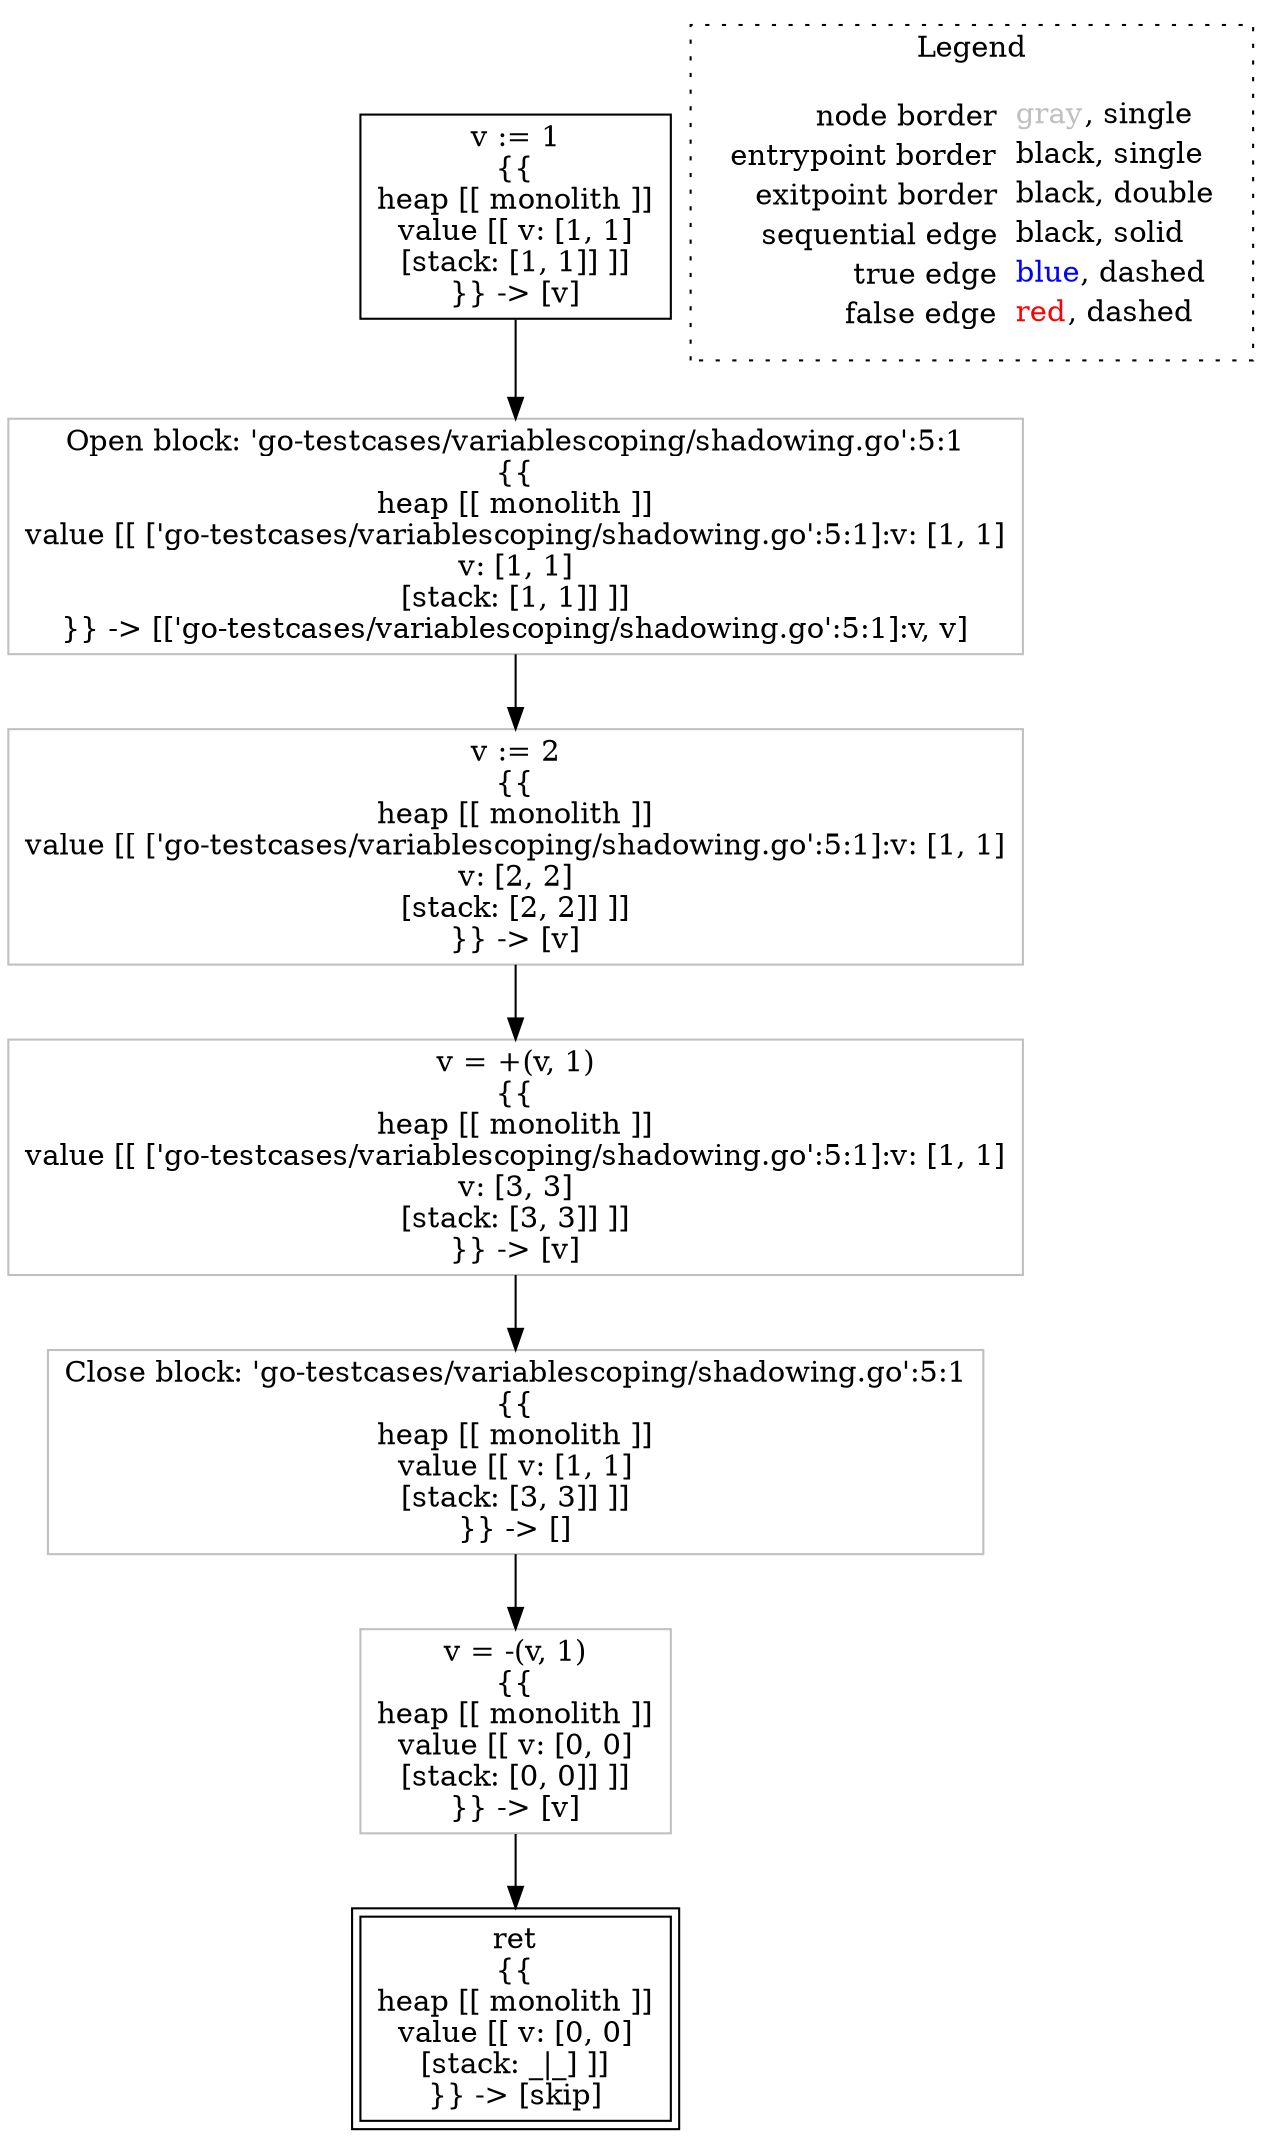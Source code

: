 digraph {
	"node0" [shape="rect",color="black",label=<v := 1<BR/>{{<BR/>heap [[ monolith ]]<BR/>value [[ v: [1, 1]<BR/>[stack: [1, 1]] ]]<BR/>}} -&gt; [v]>];
	"node1" [shape="rect",color="gray",label=<v := 2<BR/>{{<BR/>heap [[ monolith ]]<BR/>value [[ ['go-testcases/variablescoping/shadowing.go':5:1]:v: [1, 1]<BR/>v: [2, 2]<BR/>[stack: [2, 2]] ]]<BR/>}} -&gt; [v]>];
	"node2" [shape="rect",color="gray",label=<Open block: 'go-testcases/variablescoping/shadowing.go':5:1<BR/>{{<BR/>heap [[ monolith ]]<BR/>value [[ ['go-testcases/variablescoping/shadowing.go':5:1]:v: [1, 1]<BR/>v: [1, 1]<BR/>[stack: [1, 1]] ]]<BR/>}} -&gt; [['go-testcases/variablescoping/shadowing.go':5:1]:v, v]>];
	"node3" [shape="rect",color="gray",label=<v = -(v, 1)<BR/>{{<BR/>heap [[ monolith ]]<BR/>value [[ v: [0, 0]<BR/>[stack: [0, 0]] ]]<BR/>}} -&gt; [v]>];
	"node4" [shape="rect",color="black",peripheries="2",label=<ret<BR/>{{<BR/>heap [[ monolith ]]<BR/>value [[ v: [0, 0]<BR/>[stack: _|_] ]]<BR/>}} -&gt; [skip]>];
	"node5" [shape="rect",color="gray",label=<v = +(v, 1)<BR/>{{<BR/>heap [[ monolith ]]<BR/>value [[ ['go-testcases/variablescoping/shadowing.go':5:1]:v: [1, 1]<BR/>v: [3, 3]<BR/>[stack: [3, 3]] ]]<BR/>}} -&gt; [v]>];
	"node6" [shape="rect",color="gray",label=<Close block: 'go-testcases/variablescoping/shadowing.go':5:1<BR/>{{<BR/>heap [[ monolith ]]<BR/>value [[ v: [1, 1]<BR/>[stack: [3, 3]] ]]<BR/>}} -&gt; []>];
	"node1" -> "node5" [color="black"];
	"node2" -> "node1" [color="black"];
	"node3" -> "node4" [color="black"];
	"node0" -> "node2" [color="black"];
	"node5" -> "node6" [color="black"];
	"node6" -> "node3" [color="black"];
subgraph cluster_legend {
	label="Legend";
	style=dotted;
	node [shape=plaintext];
	"legend" [label=<<table border="0" cellpadding="2" cellspacing="0" cellborder="0"><tr><td align="right">node border&nbsp;</td><td align="left"><font color="gray">gray</font>, single</td></tr><tr><td align="right">entrypoint border&nbsp;</td><td align="left"><font color="black">black</font>, single</td></tr><tr><td align="right">exitpoint border&nbsp;</td><td align="left"><font color="black">black</font>, double</td></tr><tr><td align="right">sequential edge&nbsp;</td><td align="left"><font color="black">black</font>, solid</td></tr><tr><td align="right">true edge&nbsp;</td><td align="left"><font color="blue">blue</font>, dashed</td></tr><tr><td align="right">false edge&nbsp;</td><td align="left"><font color="red">red</font>, dashed</td></tr></table>>];
}

}

